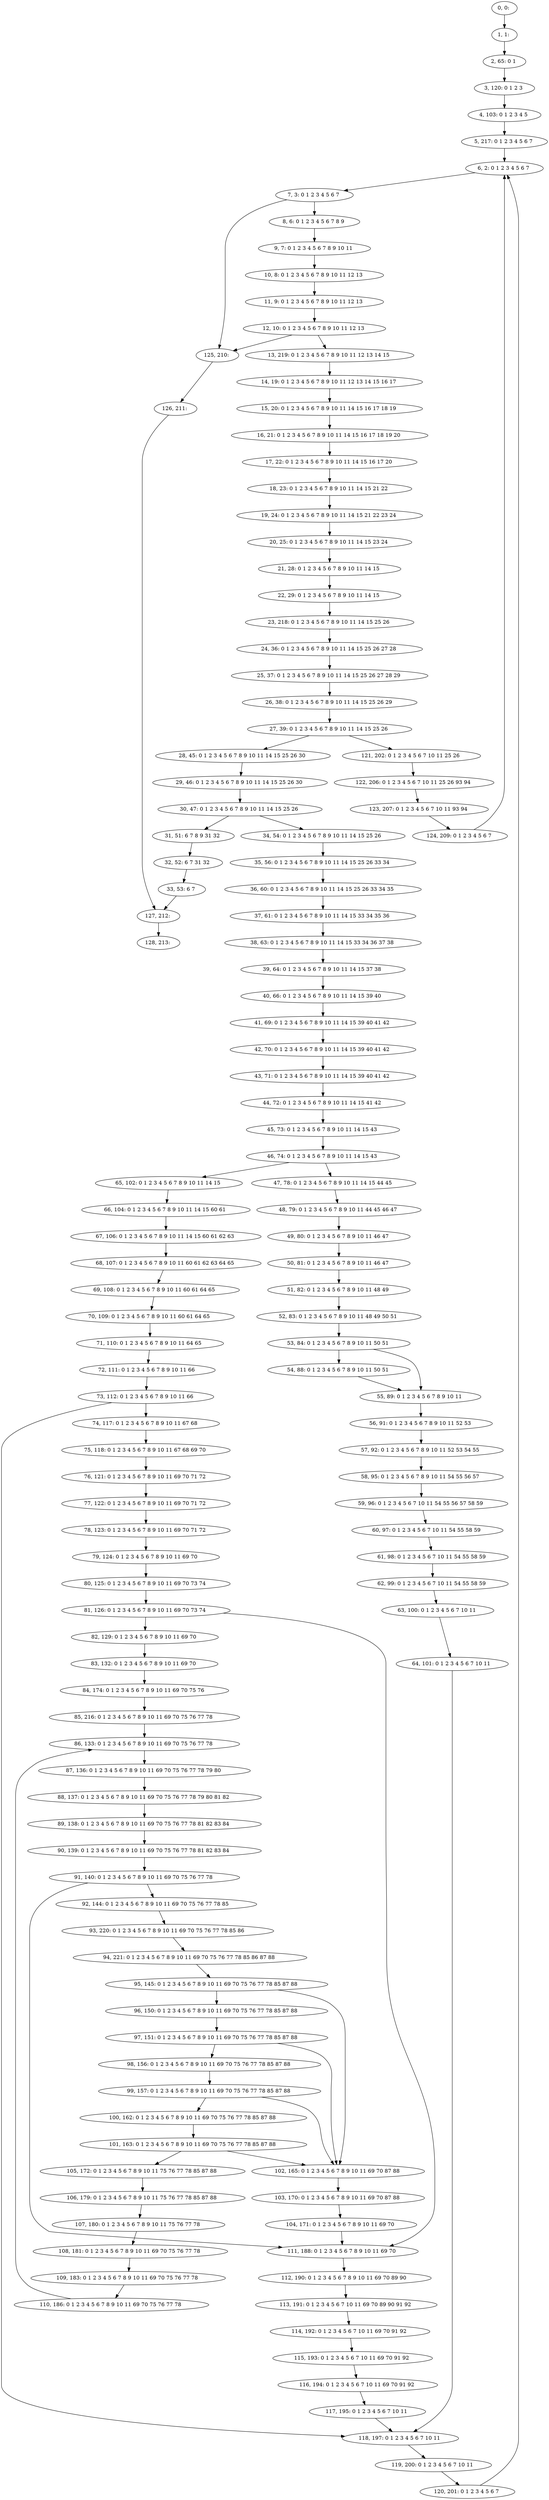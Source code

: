 digraph G {
0[label="0, 0: "];
1[label="1, 1: "];
2[label="2, 65: 0 1 "];
3[label="3, 120: 0 1 2 3 "];
4[label="4, 103: 0 1 2 3 4 5 "];
5[label="5, 217: 0 1 2 3 4 5 6 7 "];
6[label="6, 2: 0 1 2 3 4 5 6 7 "];
7[label="7, 3: 0 1 2 3 4 5 6 7 "];
8[label="8, 6: 0 1 2 3 4 5 6 7 8 9 "];
9[label="9, 7: 0 1 2 3 4 5 6 7 8 9 10 11 "];
10[label="10, 8: 0 1 2 3 4 5 6 7 8 9 10 11 12 13 "];
11[label="11, 9: 0 1 2 3 4 5 6 7 8 9 10 11 12 13 "];
12[label="12, 10: 0 1 2 3 4 5 6 7 8 9 10 11 12 13 "];
13[label="13, 219: 0 1 2 3 4 5 6 7 8 9 10 11 12 13 14 15 "];
14[label="14, 19: 0 1 2 3 4 5 6 7 8 9 10 11 12 13 14 15 16 17 "];
15[label="15, 20: 0 1 2 3 4 5 6 7 8 9 10 11 14 15 16 17 18 19 "];
16[label="16, 21: 0 1 2 3 4 5 6 7 8 9 10 11 14 15 16 17 18 19 20 "];
17[label="17, 22: 0 1 2 3 4 5 6 7 8 9 10 11 14 15 16 17 20 "];
18[label="18, 23: 0 1 2 3 4 5 6 7 8 9 10 11 14 15 21 22 "];
19[label="19, 24: 0 1 2 3 4 5 6 7 8 9 10 11 14 15 21 22 23 24 "];
20[label="20, 25: 0 1 2 3 4 5 6 7 8 9 10 11 14 15 23 24 "];
21[label="21, 28: 0 1 2 3 4 5 6 7 8 9 10 11 14 15 "];
22[label="22, 29: 0 1 2 3 4 5 6 7 8 9 10 11 14 15 "];
23[label="23, 218: 0 1 2 3 4 5 6 7 8 9 10 11 14 15 25 26 "];
24[label="24, 36: 0 1 2 3 4 5 6 7 8 9 10 11 14 15 25 26 27 28 "];
25[label="25, 37: 0 1 2 3 4 5 6 7 8 9 10 11 14 15 25 26 27 28 29 "];
26[label="26, 38: 0 1 2 3 4 5 6 7 8 9 10 11 14 15 25 26 29 "];
27[label="27, 39: 0 1 2 3 4 5 6 7 8 9 10 11 14 15 25 26 "];
28[label="28, 45: 0 1 2 3 4 5 6 7 8 9 10 11 14 15 25 26 30 "];
29[label="29, 46: 0 1 2 3 4 5 6 7 8 9 10 11 14 15 25 26 30 "];
30[label="30, 47: 0 1 2 3 4 5 6 7 8 9 10 11 14 15 25 26 "];
31[label="31, 51: 6 7 8 9 31 32 "];
32[label="32, 52: 6 7 31 32 "];
33[label="33, 53: 6 7 "];
34[label="34, 54: 0 1 2 3 4 5 6 7 8 9 10 11 14 15 25 26 "];
35[label="35, 56: 0 1 2 3 4 5 6 7 8 9 10 11 14 15 25 26 33 34 "];
36[label="36, 60: 0 1 2 3 4 5 6 7 8 9 10 11 14 15 25 26 33 34 35 "];
37[label="37, 61: 0 1 2 3 4 5 6 7 8 9 10 11 14 15 33 34 35 36 "];
38[label="38, 63: 0 1 2 3 4 5 6 7 8 9 10 11 14 15 33 34 36 37 38 "];
39[label="39, 64: 0 1 2 3 4 5 6 7 8 9 10 11 14 15 37 38 "];
40[label="40, 66: 0 1 2 3 4 5 6 7 8 9 10 11 14 15 39 40 "];
41[label="41, 69: 0 1 2 3 4 5 6 7 8 9 10 11 14 15 39 40 41 42 "];
42[label="42, 70: 0 1 2 3 4 5 6 7 8 9 10 11 14 15 39 40 41 42 "];
43[label="43, 71: 0 1 2 3 4 5 6 7 8 9 10 11 14 15 39 40 41 42 "];
44[label="44, 72: 0 1 2 3 4 5 6 7 8 9 10 11 14 15 41 42 "];
45[label="45, 73: 0 1 2 3 4 5 6 7 8 9 10 11 14 15 43 "];
46[label="46, 74: 0 1 2 3 4 5 6 7 8 9 10 11 14 15 43 "];
47[label="47, 78: 0 1 2 3 4 5 6 7 8 9 10 11 14 15 44 45 "];
48[label="48, 79: 0 1 2 3 4 5 6 7 8 9 10 11 44 45 46 47 "];
49[label="49, 80: 0 1 2 3 4 5 6 7 8 9 10 11 46 47 "];
50[label="50, 81: 0 1 2 3 4 5 6 7 8 9 10 11 46 47 "];
51[label="51, 82: 0 1 2 3 4 5 6 7 8 9 10 11 48 49 "];
52[label="52, 83: 0 1 2 3 4 5 6 7 8 9 10 11 48 49 50 51 "];
53[label="53, 84: 0 1 2 3 4 5 6 7 8 9 10 11 50 51 "];
54[label="54, 88: 0 1 2 3 4 5 6 7 8 9 10 11 50 51 "];
55[label="55, 89: 0 1 2 3 4 5 6 7 8 9 10 11 "];
56[label="56, 91: 0 1 2 3 4 5 6 7 8 9 10 11 52 53 "];
57[label="57, 92: 0 1 2 3 4 5 6 7 8 9 10 11 52 53 54 55 "];
58[label="58, 95: 0 1 2 3 4 5 6 7 8 9 10 11 54 55 56 57 "];
59[label="59, 96: 0 1 2 3 4 5 6 7 10 11 54 55 56 57 58 59 "];
60[label="60, 97: 0 1 2 3 4 5 6 7 10 11 54 55 58 59 "];
61[label="61, 98: 0 1 2 3 4 5 6 7 10 11 54 55 58 59 "];
62[label="62, 99: 0 1 2 3 4 5 6 7 10 11 54 55 58 59 "];
63[label="63, 100: 0 1 2 3 4 5 6 7 10 11 "];
64[label="64, 101: 0 1 2 3 4 5 6 7 10 11 "];
65[label="65, 102: 0 1 2 3 4 5 6 7 8 9 10 11 14 15 "];
66[label="66, 104: 0 1 2 3 4 5 6 7 8 9 10 11 14 15 60 61 "];
67[label="67, 106: 0 1 2 3 4 5 6 7 8 9 10 11 14 15 60 61 62 63 "];
68[label="68, 107: 0 1 2 3 4 5 6 7 8 9 10 11 60 61 62 63 64 65 "];
69[label="69, 108: 0 1 2 3 4 5 6 7 8 9 10 11 60 61 64 65 "];
70[label="70, 109: 0 1 2 3 4 5 6 7 8 9 10 11 60 61 64 65 "];
71[label="71, 110: 0 1 2 3 4 5 6 7 8 9 10 11 64 65 "];
72[label="72, 111: 0 1 2 3 4 5 6 7 8 9 10 11 66 "];
73[label="73, 112: 0 1 2 3 4 5 6 7 8 9 10 11 66 "];
74[label="74, 117: 0 1 2 3 4 5 6 7 8 9 10 11 67 68 "];
75[label="75, 118: 0 1 2 3 4 5 6 7 8 9 10 11 67 68 69 70 "];
76[label="76, 121: 0 1 2 3 4 5 6 7 8 9 10 11 69 70 71 72 "];
77[label="77, 122: 0 1 2 3 4 5 6 7 8 9 10 11 69 70 71 72 "];
78[label="78, 123: 0 1 2 3 4 5 6 7 8 9 10 11 69 70 71 72 "];
79[label="79, 124: 0 1 2 3 4 5 6 7 8 9 10 11 69 70 "];
80[label="80, 125: 0 1 2 3 4 5 6 7 8 9 10 11 69 70 73 74 "];
81[label="81, 126: 0 1 2 3 4 5 6 7 8 9 10 11 69 70 73 74 "];
82[label="82, 129: 0 1 2 3 4 5 6 7 8 9 10 11 69 70 "];
83[label="83, 132: 0 1 2 3 4 5 6 7 8 9 10 11 69 70 "];
84[label="84, 174: 0 1 2 3 4 5 6 7 8 9 10 11 69 70 75 76 "];
85[label="85, 216: 0 1 2 3 4 5 6 7 8 9 10 11 69 70 75 76 77 78 "];
86[label="86, 133: 0 1 2 3 4 5 6 7 8 9 10 11 69 70 75 76 77 78 "];
87[label="87, 136: 0 1 2 3 4 5 6 7 8 9 10 11 69 70 75 76 77 78 79 80 "];
88[label="88, 137: 0 1 2 3 4 5 6 7 8 9 10 11 69 70 75 76 77 78 79 80 81 82 "];
89[label="89, 138: 0 1 2 3 4 5 6 7 8 9 10 11 69 70 75 76 77 78 81 82 83 84 "];
90[label="90, 139: 0 1 2 3 4 5 6 7 8 9 10 11 69 70 75 76 77 78 81 82 83 84 "];
91[label="91, 140: 0 1 2 3 4 5 6 7 8 9 10 11 69 70 75 76 77 78 "];
92[label="92, 144: 0 1 2 3 4 5 6 7 8 9 10 11 69 70 75 76 77 78 85 "];
93[label="93, 220: 0 1 2 3 4 5 6 7 8 9 10 11 69 70 75 76 77 78 85 86 "];
94[label="94, 221: 0 1 2 3 4 5 6 7 8 9 10 11 69 70 75 76 77 78 85 86 87 88 "];
95[label="95, 145: 0 1 2 3 4 5 6 7 8 9 10 11 69 70 75 76 77 78 85 87 88 "];
96[label="96, 150: 0 1 2 3 4 5 6 7 8 9 10 11 69 70 75 76 77 78 85 87 88 "];
97[label="97, 151: 0 1 2 3 4 5 6 7 8 9 10 11 69 70 75 76 77 78 85 87 88 "];
98[label="98, 156: 0 1 2 3 4 5 6 7 8 9 10 11 69 70 75 76 77 78 85 87 88 "];
99[label="99, 157: 0 1 2 3 4 5 6 7 8 9 10 11 69 70 75 76 77 78 85 87 88 "];
100[label="100, 162: 0 1 2 3 4 5 6 7 8 9 10 11 69 70 75 76 77 78 85 87 88 "];
101[label="101, 163: 0 1 2 3 4 5 6 7 8 9 10 11 69 70 75 76 77 78 85 87 88 "];
102[label="102, 165: 0 1 2 3 4 5 6 7 8 9 10 11 69 70 87 88 "];
103[label="103, 170: 0 1 2 3 4 5 6 7 8 9 10 11 69 70 87 88 "];
104[label="104, 171: 0 1 2 3 4 5 6 7 8 9 10 11 69 70 "];
105[label="105, 172: 0 1 2 3 4 5 6 7 8 9 10 11 75 76 77 78 85 87 88 "];
106[label="106, 179: 0 1 2 3 4 5 6 7 8 9 10 11 75 76 77 78 85 87 88 "];
107[label="107, 180: 0 1 2 3 4 5 6 7 8 9 10 11 75 76 77 78 "];
108[label="108, 181: 0 1 2 3 4 5 6 7 8 9 10 11 69 70 75 76 77 78 "];
109[label="109, 183: 0 1 2 3 4 5 6 7 8 9 10 11 69 70 75 76 77 78 "];
110[label="110, 186: 0 1 2 3 4 5 6 7 8 9 10 11 69 70 75 76 77 78 "];
111[label="111, 188: 0 1 2 3 4 5 6 7 8 9 10 11 69 70 "];
112[label="112, 190: 0 1 2 3 4 5 6 7 8 9 10 11 69 70 89 90 "];
113[label="113, 191: 0 1 2 3 4 5 6 7 10 11 69 70 89 90 91 92 "];
114[label="114, 192: 0 1 2 3 4 5 6 7 10 11 69 70 91 92 "];
115[label="115, 193: 0 1 2 3 4 5 6 7 10 11 69 70 91 92 "];
116[label="116, 194: 0 1 2 3 4 5 6 7 10 11 69 70 91 92 "];
117[label="117, 195: 0 1 2 3 4 5 6 7 10 11 "];
118[label="118, 197: 0 1 2 3 4 5 6 7 10 11 "];
119[label="119, 200: 0 1 2 3 4 5 6 7 10 11 "];
120[label="120, 201: 0 1 2 3 4 5 6 7 "];
121[label="121, 202: 0 1 2 3 4 5 6 7 10 11 25 26 "];
122[label="122, 206: 0 1 2 3 4 5 6 7 10 11 25 26 93 94 "];
123[label="123, 207: 0 1 2 3 4 5 6 7 10 11 93 94 "];
124[label="124, 209: 0 1 2 3 4 5 6 7 "];
125[label="125, 210: "];
126[label="126, 211: "];
127[label="127, 212: "];
128[label="128, 213: "];
0->1 ;
1->2 ;
2->3 ;
3->4 ;
4->5 ;
5->6 ;
6->7 ;
7->8 ;
7->125 ;
8->9 ;
9->10 ;
10->11 ;
11->12 ;
12->13 ;
12->125 ;
13->14 ;
14->15 ;
15->16 ;
16->17 ;
17->18 ;
18->19 ;
19->20 ;
20->21 ;
21->22 ;
22->23 ;
23->24 ;
24->25 ;
25->26 ;
26->27 ;
27->28 ;
27->121 ;
28->29 ;
29->30 ;
30->31 ;
30->34 ;
31->32 ;
32->33 ;
33->127 ;
34->35 ;
35->36 ;
36->37 ;
37->38 ;
38->39 ;
39->40 ;
40->41 ;
41->42 ;
42->43 ;
43->44 ;
44->45 ;
45->46 ;
46->47 ;
46->65 ;
47->48 ;
48->49 ;
49->50 ;
50->51 ;
51->52 ;
52->53 ;
53->54 ;
53->55 ;
54->55 ;
55->56 ;
56->57 ;
57->58 ;
58->59 ;
59->60 ;
60->61 ;
61->62 ;
62->63 ;
63->64 ;
64->118 ;
65->66 ;
66->67 ;
67->68 ;
68->69 ;
69->70 ;
70->71 ;
71->72 ;
72->73 ;
73->74 ;
73->118 ;
74->75 ;
75->76 ;
76->77 ;
77->78 ;
78->79 ;
79->80 ;
80->81 ;
81->82 ;
81->111 ;
82->83 ;
83->84 ;
84->85 ;
85->86 ;
86->87 ;
87->88 ;
88->89 ;
89->90 ;
90->91 ;
91->92 ;
91->111 ;
92->93 ;
93->94 ;
94->95 ;
95->96 ;
95->102 ;
96->97 ;
97->98 ;
97->102 ;
98->99 ;
99->100 ;
99->102 ;
100->101 ;
101->102 ;
101->105 ;
102->103 ;
103->104 ;
104->111 ;
105->106 ;
106->107 ;
107->108 ;
108->109 ;
109->110 ;
110->86 ;
111->112 ;
112->113 ;
113->114 ;
114->115 ;
115->116 ;
116->117 ;
117->118 ;
118->119 ;
119->120 ;
120->6 ;
121->122 ;
122->123 ;
123->124 ;
124->6 ;
125->126 ;
126->127 ;
127->128 ;
}
